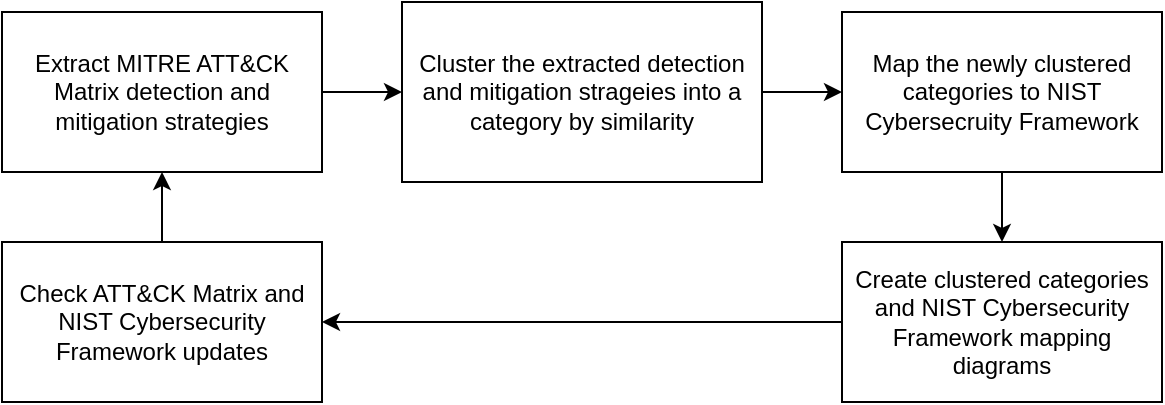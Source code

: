 <mxfile version="17.2.4" type="device"><diagram id="5-vUqojEzvAN9R5P5d0h" name="Page-1"><mxGraphModel dx="868" dy="563" grid="1" gridSize="10" guides="1" tooltips="1" connect="1" arrows="1" fold="1" page="1" pageScale="1" pageWidth="827" pageHeight="1169" math="0" shadow="0"><root><mxCell id="0"/><mxCell id="1" parent="0"/><mxCell id="PVIY-pE3IBlsR1OvkQd_-4" value="" style="edgeStyle=orthogonalEdgeStyle;rounded=0;orthogonalLoop=1;jettySize=auto;html=1;" edge="1" parent="1" source="PVIY-pE3IBlsR1OvkQd_-1" target="PVIY-pE3IBlsR1OvkQd_-3"><mxGeometry relative="1" as="geometry"/></mxCell><mxCell id="PVIY-pE3IBlsR1OvkQd_-1" value="Extract MITRE ATT&amp;amp;CK Matrix detection and mitigation strategies" style="rounded=0;whiteSpace=wrap;html=1;" vertex="1" parent="1"><mxGeometry x="180" y="45" width="160" height="80" as="geometry"/></mxCell><mxCell id="PVIY-pE3IBlsR1OvkQd_-6" value="" style="edgeStyle=orthogonalEdgeStyle;rounded=0;orthogonalLoop=1;jettySize=auto;html=1;" edge="1" parent="1" source="PVIY-pE3IBlsR1OvkQd_-3" target="PVIY-pE3IBlsR1OvkQd_-5"><mxGeometry relative="1" as="geometry"/></mxCell><mxCell id="PVIY-pE3IBlsR1OvkQd_-3" value="Cluster the extracted detection and mitigation strageies into a category by similarity" style="whiteSpace=wrap;html=1;rounded=0;" vertex="1" parent="1"><mxGeometry x="380" y="40" width="180" height="90" as="geometry"/></mxCell><mxCell id="PVIY-pE3IBlsR1OvkQd_-8" value="" style="edgeStyle=orthogonalEdgeStyle;rounded=0;orthogonalLoop=1;jettySize=auto;html=1;" edge="1" parent="1" source="PVIY-pE3IBlsR1OvkQd_-5" target="PVIY-pE3IBlsR1OvkQd_-7"><mxGeometry relative="1" as="geometry"/></mxCell><mxCell id="PVIY-pE3IBlsR1OvkQd_-5" value="Map the newly clustered categories to NIST Cybersecruity Framework" style="whiteSpace=wrap;html=1;rounded=0;" vertex="1" parent="1"><mxGeometry x="600" y="45" width="160" height="80" as="geometry"/></mxCell><mxCell id="PVIY-pE3IBlsR1OvkQd_-10" value="" style="edgeStyle=orthogonalEdgeStyle;rounded=0;orthogonalLoop=1;jettySize=auto;html=1;" edge="1" parent="1" source="PVIY-pE3IBlsR1OvkQd_-7" target="PVIY-pE3IBlsR1OvkQd_-9"><mxGeometry relative="1" as="geometry"/></mxCell><mxCell id="PVIY-pE3IBlsR1OvkQd_-7" value="Create clustered categories and NIST Cybersecurity Framework mapping diagrams" style="whiteSpace=wrap;html=1;rounded=0;" vertex="1" parent="1"><mxGeometry x="600" y="160" width="160" height="80" as="geometry"/></mxCell><mxCell id="PVIY-pE3IBlsR1OvkQd_-11" style="edgeStyle=orthogonalEdgeStyle;rounded=0;orthogonalLoop=1;jettySize=auto;html=1;entryX=0.5;entryY=1;entryDx=0;entryDy=0;" edge="1" parent="1" source="PVIY-pE3IBlsR1OvkQd_-9" target="PVIY-pE3IBlsR1OvkQd_-1"><mxGeometry relative="1" as="geometry"/></mxCell><mxCell id="PVIY-pE3IBlsR1OvkQd_-9" value="Check ATT&amp;amp;CK Matrix and NIST Cybersecurity Framework updates" style="whiteSpace=wrap;html=1;rounded=0;" vertex="1" parent="1"><mxGeometry x="180" y="160" width="160" height="80" as="geometry"/></mxCell></root></mxGraphModel></diagram></mxfile>